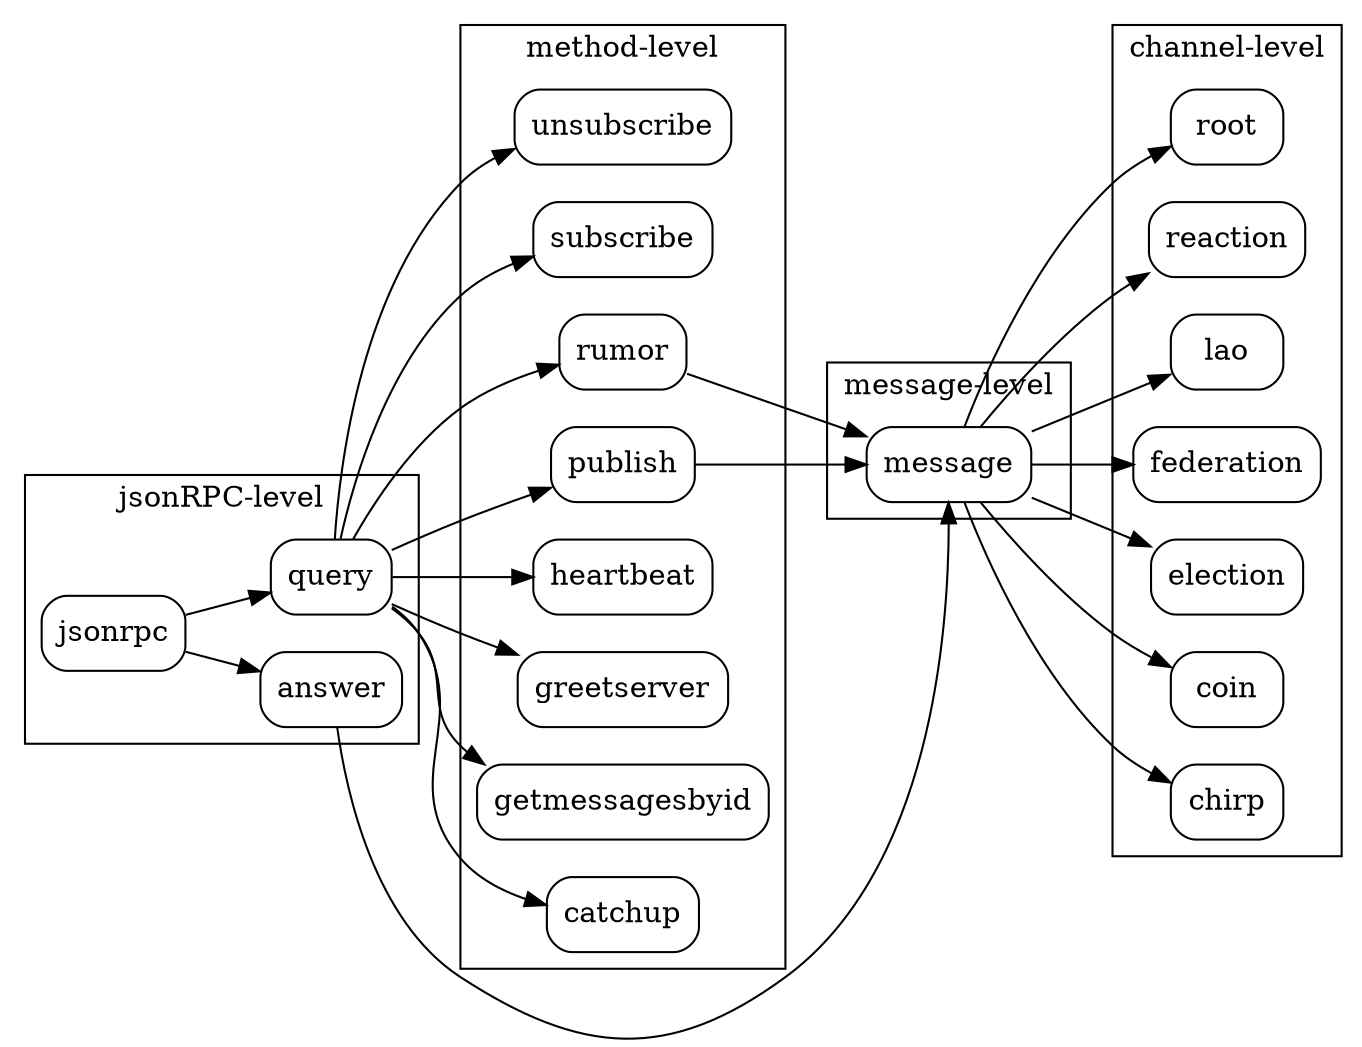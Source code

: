 strict digraph {
//labelloc="t";
//label = <Modules dependencies of popstellar <font point-size='10'><br/>(generated 6 Jun 24 - 15:21:17)</font>>;
//graph [fontname = "helvetica"];
//graph [fontname = "helvetica"];
//node [fontname = "helvetica"];
//edge [fontname = "helvetica"];
node [shape=box,style=rounded];
start=0;
ratio = fill;
rankdir="LR";

subgraph cluster_jsonrpc{
node [shape=box,style=rounded];
label = "jsonRPC-level";
"jsonrpc";
"query";
"answer";
}

subgraph cluster_method{
node [shape=box,style=rounded];
label = "method-level";
"unsubscribe";
"subscribe";
"rumor";
"publish";
"heartbeat";
"greetserver";
"getmessagesbyid";
"catchup";
}

subgraph cluster_message{
node [shape=box,style=rounded];
label = "message-level";
"message";
}

subgraph cluster_channel{
node [shape=box,style=rounded];
label = "channel-level";
"root";
"reaction";
"lao";
"federation";
"election";
"coin";
"chirp";
}

"jsonrpc" -> "query";
"jsonrpc" -> "answer";

"query" -> "catchup";
"query" -> "getmessagesbyid";
"query" -> "greetserver";
"query" -> "heartbeat";
"query" -> "publish";
"query" -> "rumor";
"query" -> "subscribe";
"query" -> "unsubscribe";

"publish" -> "message";
"rumor" -> "message";
"answer" -> "message";

"message" -> "chirp";
"message" -> "coin";
"message" -> "election";
"message" -> "federation";
"message" -> "lao";
"message" -> "reaction";
"message" -> "root";


}
